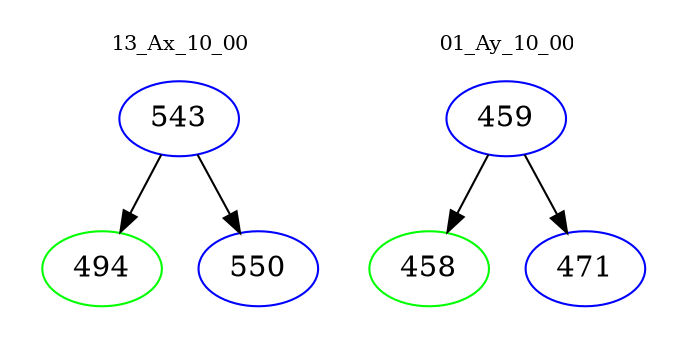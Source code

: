 digraph{
subgraph cluster_0 {
color = white
label = "13_Ax_10_00";
fontsize=10;
T0_543 [label="543", color="blue"]
T0_543 -> T0_494 [color="black"]
T0_494 [label="494", color="green"]
T0_543 -> T0_550 [color="black"]
T0_550 [label="550", color="blue"]
}
subgraph cluster_1 {
color = white
label = "01_Ay_10_00";
fontsize=10;
T1_459 [label="459", color="blue"]
T1_459 -> T1_458 [color="black"]
T1_458 [label="458", color="green"]
T1_459 -> T1_471 [color="black"]
T1_471 [label="471", color="blue"]
}
}
